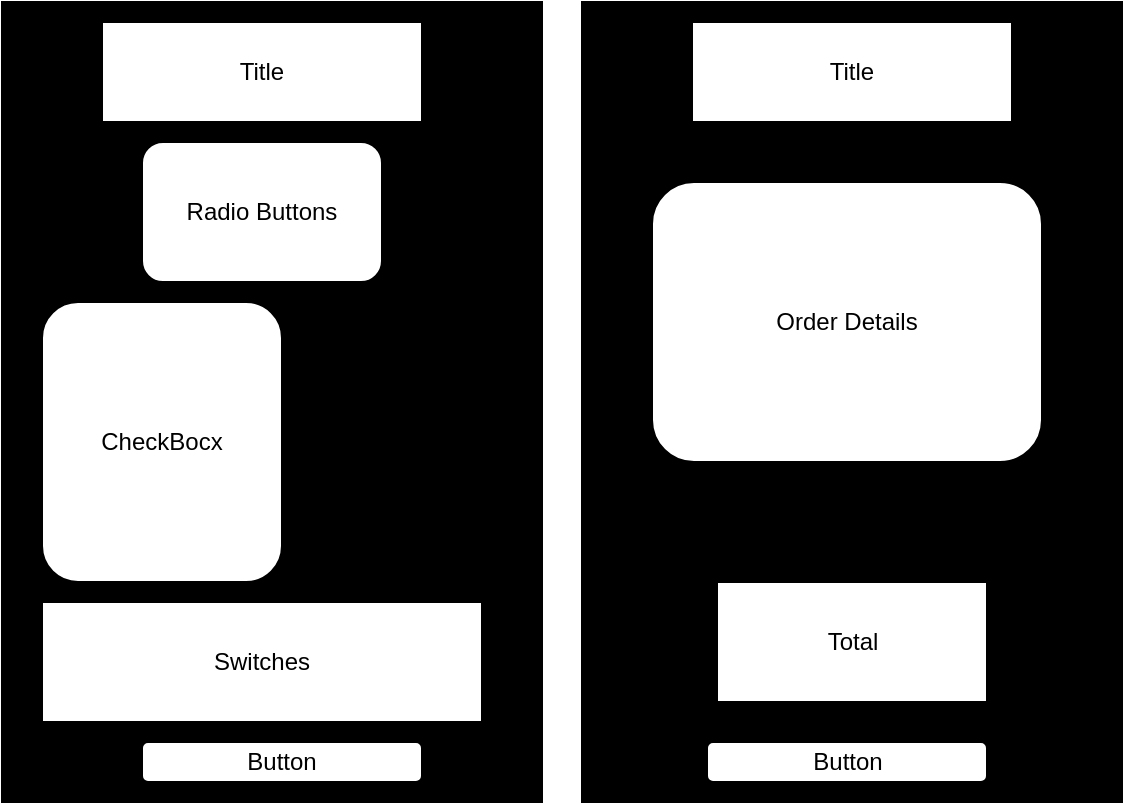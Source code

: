 <mxfile version="24.0.1" type="device">
  <diagram name="Page-1" id="d1-6LCQXhS_i39mn0nLG">
    <mxGraphModel dx="1674" dy="772" grid="1" gridSize="10" guides="1" tooltips="1" connect="1" arrows="1" fold="1" page="1" pageScale="1" pageWidth="850" pageHeight="1100" math="0" shadow="0">
      <root>
        <mxCell id="0" />
        <mxCell id="1" parent="0" />
        <mxCell id="uXBVHhT6zPRg2dWPPB93-1" value="" style="rounded=0;whiteSpace=wrap;html=1;fillColor=#000000;" vertex="1" parent="1">
          <mxGeometry x="100" y="150" width="270" height="400" as="geometry" />
        </mxCell>
        <mxCell id="uXBVHhT6zPRg2dWPPB93-4" value="" style="rounded=0;whiteSpace=wrap;html=1;fillColor=#000000;" vertex="1" parent="1">
          <mxGeometry x="390" y="150" width="270" height="400" as="geometry" />
        </mxCell>
        <mxCell id="uXBVHhT6zPRg2dWPPB93-5" value="Title" style="rounded=0;whiteSpace=wrap;html=1;" vertex="1" parent="1">
          <mxGeometry x="150" y="160" width="160" height="50" as="geometry" />
        </mxCell>
        <mxCell id="uXBVHhT6zPRg2dWPPB93-6" value="Radio Buttons" style="rounded=1;whiteSpace=wrap;html=1;" vertex="1" parent="1">
          <mxGeometry x="170" y="220" width="120" height="70" as="geometry" />
        </mxCell>
        <mxCell id="uXBVHhT6zPRg2dWPPB93-7" value="CheckBocx" style="rounded=1;whiteSpace=wrap;html=1;" vertex="1" parent="1">
          <mxGeometry x="120" y="300" width="120" height="140" as="geometry" />
        </mxCell>
        <mxCell id="uXBVHhT6zPRg2dWPPB93-8" value="Button" style="rounded=1;whiteSpace=wrap;html=1;" vertex="1" parent="1">
          <mxGeometry x="170" y="520" width="140" height="20" as="geometry" />
        </mxCell>
        <mxCell id="uXBVHhT6zPRg2dWPPB93-9" value="Switches" style="rounded=0;whiteSpace=wrap;html=1;" vertex="1" parent="1">
          <mxGeometry x="120" y="450" width="220" height="60" as="geometry" />
        </mxCell>
        <mxCell id="uXBVHhT6zPRg2dWPPB93-10" value="Title" style="rounded=0;whiteSpace=wrap;html=1;" vertex="1" parent="1">
          <mxGeometry x="445" y="160" width="160" height="50" as="geometry" />
        </mxCell>
        <mxCell id="uXBVHhT6zPRg2dWPPB93-11" value="Order Details" style="rounded=1;whiteSpace=wrap;html=1;" vertex="1" parent="1">
          <mxGeometry x="425" y="240" width="195" height="140" as="geometry" />
        </mxCell>
        <mxCell id="uXBVHhT6zPRg2dWPPB93-12" value="Total" style="rounded=0;whiteSpace=wrap;html=1;" vertex="1" parent="1">
          <mxGeometry x="457.5" y="440" width="135" height="60" as="geometry" />
        </mxCell>
        <mxCell id="uXBVHhT6zPRg2dWPPB93-13" value="Button" style="rounded=1;whiteSpace=wrap;html=1;direction=west;" vertex="1" parent="1">
          <mxGeometry x="452.5" y="520" width="140" height="20" as="geometry" />
        </mxCell>
      </root>
    </mxGraphModel>
  </diagram>
</mxfile>
